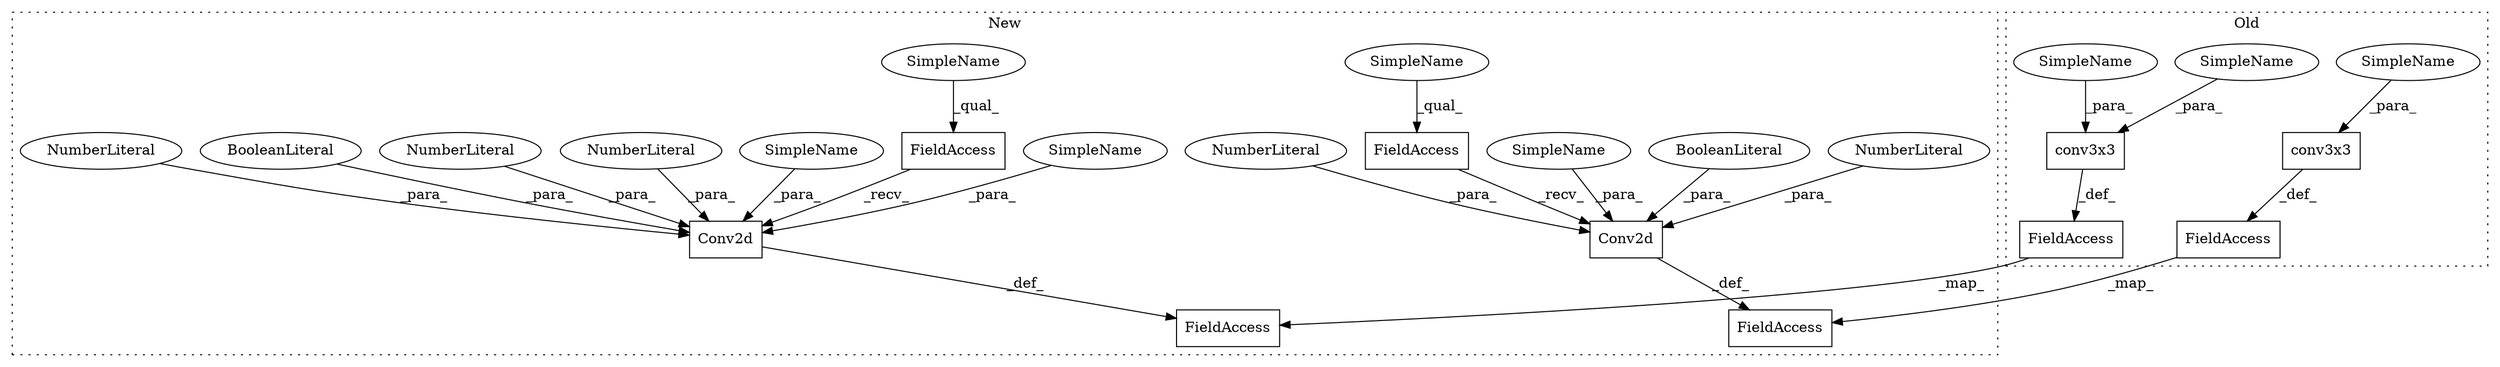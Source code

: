 digraph G {
subgraph cluster0 {
1 [label="conv3x3" a="32" s="563,584" l="8,1" shape="box"];
8 [label="FieldAccess" a="22" s="552" l="10" shape="box"];
10 [label="conv3x3" a="32" s="471,502" l="8,1" shape="box"];
16 [label="FieldAccess" a="22" s="460" l="10" shape="box"];
18 [label="SimpleName" a="42" s="578" l="6" shape="ellipse"];
19 [label="SimpleName" a="42" s="571" l="6" shape="ellipse"];
20 [label="SimpleName" a="42" s="489" l="6" shape="ellipse"];
label = "Old";
style="dotted";
}
subgraph cluster1 {
2 [label="Conv2d" a="32" s="425,457" l="7,1" shape="box"];
3 [label="NumberLiteral" a="34" s="448" l="1" shape="ellipse"];
4 [label="NumberLiteral" a="34" s="446" l="1" shape="ellipse"];
5 [label="FieldAccess" a="22" s="416" l="8" shape="box"];
6 [label="BooleanLiteral" a="9" s="452" l="5" shape="ellipse"];
7 [label="NumberLiteral" a="34" s="450" l="1" shape="ellipse"];
9 [label="FieldAccess" a="22" s="405" l="10" shape="box"];
11 [label="Conv2d" a="32" s="315,355" l="7,1" shape="box"];
12 [label="NumberLiteral" a="34" s="348" l="1" shape="ellipse"];
13 [label="NumberLiteral" a="34" s="339" l="1" shape="ellipse"];
14 [label="FieldAccess" a="22" s="306" l="8" shape="box"];
15 [label="BooleanLiteral" a="9" s="350" l="5" shape="ellipse"];
17 [label="FieldAccess" a="22" s="295" l="10" shape="box"];
21 [label="SimpleName" a="42" s="432" l="6" shape="ellipse"];
22 [label="SimpleName" a="42" s="332" l="6" shape="ellipse"];
23 [label="SimpleName" a="42" s="439" l="6" shape="ellipse"];
24 [label="SimpleName" a="42" s="306" l="5" shape="ellipse"];
25 [label="SimpleName" a="42" s="416" l="5" shape="ellipse"];
label = "New";
style="dotted";
}
1 -> 8 [label="_def_"];
2 -> 9 [label="_def_"];
3 -> 2 [label="_para_"];
4 -> 2 [label="_para_"];
5 -> 2 [label="_recv_"];
6 -> 2 [label="_para_"];
7 -> 2 [label="_para_"];
8 -> 9 [label="_map_"];
10 -> 16 [label="_def_"];
11 -> 17 [label="_def_"];
12 -> 11 [label="_para_"];
13 -> 11 [label="_para_"];
14 -> 11 [label="_recv_"];
15 -> 11 [label="_para_"];
16 -> 17 [label="_map_"];
18 -> 1 [label="_para_"];
19 -> 1 [label="_para_"];
20 -> 10 [label="_para_"];
21 -> 2 [label="_para_"];
22 -> 11 [label="_para_"];
23 -> 2 [label="_para_"];
24 -> 14 [label="_qual_"];
25 -> 5 [label="_qual_"];
}
